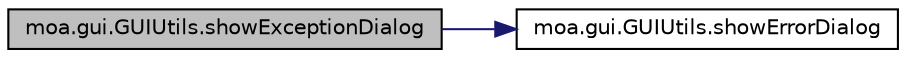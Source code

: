 digraph G
{
  edge [fontname="Helvetica",fontsize="10",labelfontname="Helvetica",labelfontsize="10"];
  node [fontname="Helvetica",fontsize="10",shape=record];
  rankdir=LR;
  Node1 [label="moa.gui.GUIUtils.showExceptionDialog",height=0.2,width=0.4,color="black", fillcolor="grey75", style="filled" fontcolor="black"];
  Node1 -> Node2 [color="midnightblue",fontsize="10",style="solid",fontname="Helvetica"];
  Node2 [label="moa.gui.GUIUtils.showErrorDialog",height=0.2,width=0.4,color="black", fillcolor="white", style="filled",URL="$classmoa_1_1gui_1_1GUIUtils.html#a770bbd1a9e216bf905b455e316c37686"];
}
